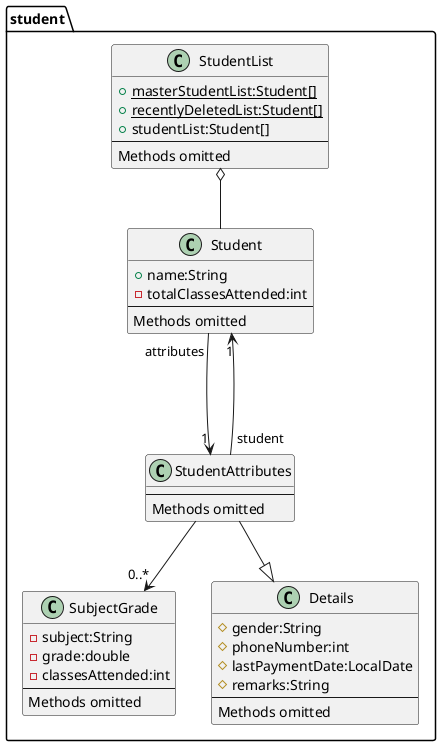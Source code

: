 @startuml DateStoring

package student {

    class StudentList {
        {static} +masterStudentList:Student[]
        {static} +recentlyDeletedList:Student[]
        +studentList:Student[]
        --
        Methods omitted
    }

    class Student {
        +name:String
        -totalClassesAttended:int
        --
        Methods omitted
    }

    class SubjectGrade {
        -subject:String
        -grade:double
        -classesAttended:int
        --
        Methods omitted
    }

    class Details {
        #gender:String 
        #phoneNumber:int
        #lastPaymentDate:LocalDate
        #remarks:String
        --
        Methods omitted
    }

    class StudentAttributes {
        --
        Methods omitted
    }

    StudentList o-- Student

    Student "attributes"---> "1" StudentAttributes

    StudentAttributes --down|> Details
    StudentAttributes -->"0..*" SubjectGrade
    StudentAttributes "student" --> "1" Student

}

@enduml
